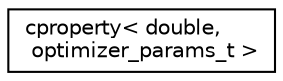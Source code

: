 digraph "Graphical Class Hierarchy"
{
 // INTERACTIVE_SVG=YES
 // LATEX_PDF_SIZE
  edge [fontname="Helvetica",fontsize="10",labelfontname="Helvetica",labelfontsize="10"];
  node [fontname="Helvetica",fontsize="10",shape=record];
  rankdir="LR";
  Node0 [label="cproperty\< double,\l optimizer_params_t \>",height=0.2,width=0.4,color="black", fillcolor="white", style="filled",URL="$classcproperty.html",tooltip=" "];
}
